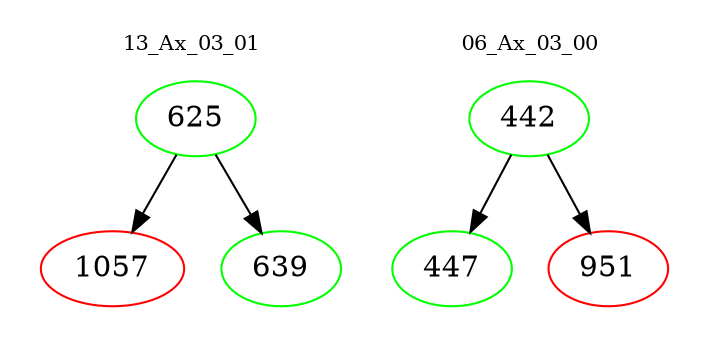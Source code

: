 digraph{
subgraph cluster_0 {
color = white
label = "13_Ax_03_01";
fontsize=10;
T0_625 [label="625", color="green"]
T0_625 -> T0_1057 [color="black"]
T0_1057 [label="1057", color="red"]
T0_625 -> T0_639 [color="black"]
T0_639 [label="639", color="green"]
}
subgraph cluster_1 {
color = white
label = "06_Ax_03_00";
fontsize=10;
T1_442 [label="442", color="green"]
T1_442 -> T1_447 [color="black"]
T1_447 [label="447", color="green"]
T1_442 -> T1_951 [color="black"]
T1_951 [label="951", color="red"]
}
}
